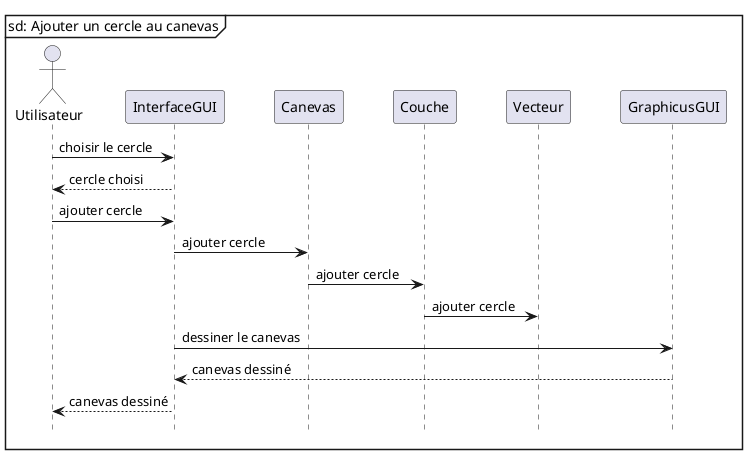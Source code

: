@startuml
skinparam ParticipantPadding 20
hide footbox
mainframe sd: Ajouter un cercle au canevas


actor Utilisateur order 5
participant "InterfaceGUI" as InterfaceGUI order 10
participant "Canevas" as Canevas order 20
participant "Couche" as Couche order 20
participant "Vecteur" as Vecteur order 30
participant "GraphicusGUI" as GraphicusGUI order 40

Utilisateur -> InterfaceGUI: choisir le cercle
InterfaceGUI --> Utilisateur: cercle choisi
Utilisateur -> InterfaceGUI: ajouter cercle
InterfaceGUI -> Canevas: ajouter cercle
Canevas -> Couche: ajouter cercle
Couche -> Vecteur: ajouter cercle
InterfaceGUI -> GraphicusGUI : dessiner le canevas
GraphicusGUI --> InterfaceGUI : canevas dessiné
InterfaceGUI --> Utilisateur : canevas dessiné

